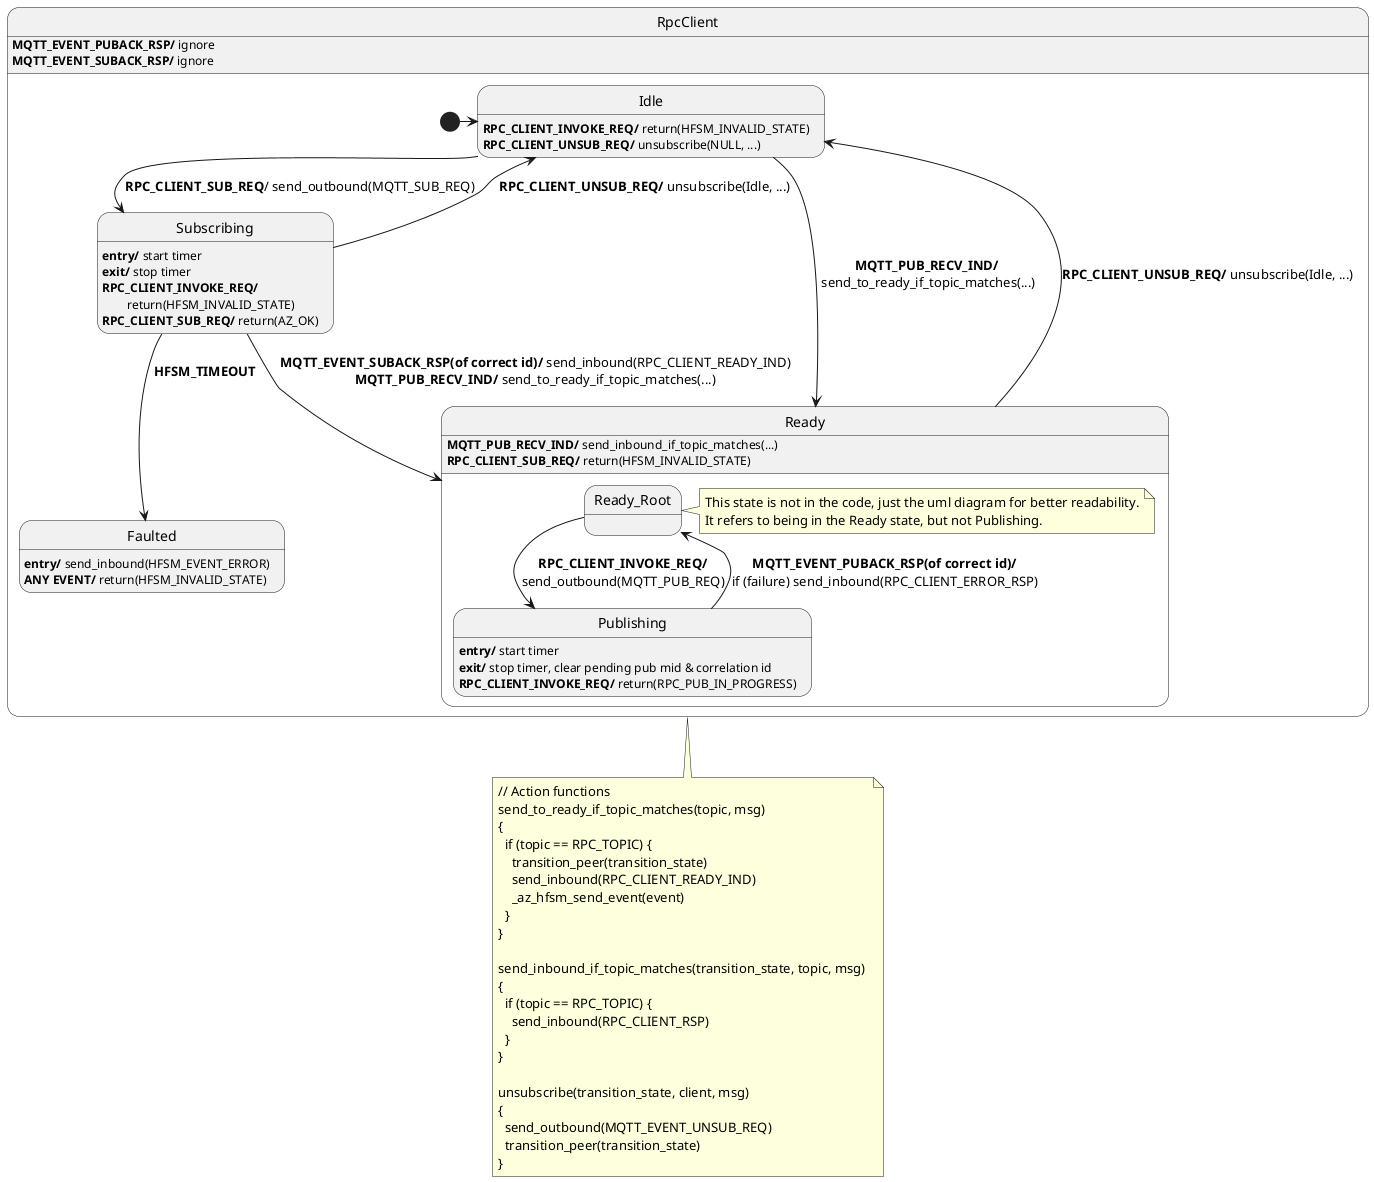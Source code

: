 @startuml
' ignore these as handled outside of this diagram: MQTT_EVENT_CONNECT_REQ, MQTT_EVENT_CONNECT_RSP, MQTT_EVENT_DISCONNECT_REQ, MQTT_EVENT_DISCONNECT_RSP
' Assumptions:
' 0. Unknown events are forwarded (in their original direction, either inbound or outbound).
' 1. If RPC_CLIENT_READY_IND hasn't already been sent, RPC_CLIENT_SUB_REQ is guaranteed to respond with either RPC_CLIENT_READY_IND, or HFSM_EVENT_ERROR if the subscribe request timed out.
' 2. RPC_CLIENT_READY_IND will not be sent more than once unless the client unsubscribes or gets disconnected
' 3. RPC_CLIENT_INVOKE_REQ is guaranteed to respond with MQTT_EVENT_PUBACK_RSP if the API call succeeds (?)
' 4. send_inbound, send_outbound are used to send information to the app and network respectively.

state RpcClient {
  state Idle
  Idle : <b>RPC_CLIENT_INVOKE_REQ/</b> return(HFSM_INVALID_STATE)
  Idle : <b>RPC_CLIENT_UNSUB_REQ/</b> unsubscribe(NULL, ...)

  state Faulted
  Faulted : <b>entry/</b> send_inbound(HFSM_EVENT_ERROR)
  Faulted : <b>ANY EVENT/</b> return(HFSM_INVALID_STATE)
    
  state Subscribing
  Subscribing : <b>entry/</b> start timer
  Subscribing : <b>exit/</b> stop timer
  Subscribing : <b>RPC_CLIENT_INVOKE_REQ/</b>\n\treturn(HFSM_INVALID_STATE)
  Subscribing : <b>RPC_CLIENT_SUB_REQ/</b> return(AZ_OK) 
  
  state Ready {
    state Ready_Root
    note right of Ready_Root
      This state is not in the code, just the uml diagram for better readability.
      It refers to being in the Ready state, but not Publishing.
    end note
    state Publishing
    Publishing : <b>entry/</b> start timer
    Publishing : <b>exit/</b> stop timer, clear pending pub mid & correlation id
    Publishing : <b>RPC_CLIENT_INVOKE_REQ/</b> return(RPC_PUB_IN_PROGRESS)

    Ready_Root -> Publishing : <b>RPC_CLIENT_INVOKE_REQ/</b>\nsend_outbound(MQTT_PUB_REQ)
    Publishing --> Ready_Root : <b>MQTT_EVENT_PUBACK_RSP(of correct id)/</b>\nif (failure) send_inbound(RPC_CLIENT_ERROR_RSP)
  }
  Ready : <b>MQTT_PUB_RECV_IND/</b> send_inbound_if_topic_matches(...)
  Ready : <b>RPC_CLIENT_SUB_REQ/</b> return(HFSM_INVALID_STATE)

  [*] -> Idle
  Idle --> Subscribing : <b>RPC_CLIENT_SUB_REQ</b>/ send_outbound(MQTT_SUB_REQ)
  Idle --> Ready : <b>MQTT_PUB_RECV_IND/</b>\n send_to_ready_if_topic_matches(...)
  Subscribing --> Faulted : <b>HFSM_TIMEOUT</b>
  Subscribing --> Ready : <b>MQTT_EVENT_SUBACK_RSP(of correct id)/</b> send_inbound(RPC_CLIENT_READY_IND)\n<b>MQTT_PUB_RECV_IND/</b> send_to_ready_if_topic_matches(...)
  Ready --> Idle : <b>RPC_CLIENT_UNSUB_REQ/</b> unsubscribe(Idle, ...)
  Subscribing --> Idle : <b>RPC_CLIENT_UNSUB_REQ/</b> unsubscribe(Idle, ...)

}
RpcClient : <b>MQTT_EVENT_PUBACK_RSP/</b> ignore
RpcClient : <b>MQTT_EVENT_SUBACK_RSP/</b> ignore
note bottom of RpcClient
  // Action functions
  send_to_ready_if_topic_matches(topic, msg) 
  {
    if (topic == RPC_TOPIC) {
      transition_peer(transition_state)
      send_inbound(RPC_CLIENT_READY_IND)
      _az_hfsm_send_event(event)
    }
  }

  send_inbound_if_topic_matches(transition_state, topic, msg) 
  {
    if (topic == RPC_TOPIC) {
      send_inbound(RPC_CLIENT_RSP)
    }
  }

  unsubscribe(transition_state, client, msg) 
  {
    send_outbound(MQTT_EVENT_UNSUB_REQ)
    transition_peer(transition_state)
  }
end note
@enduml
